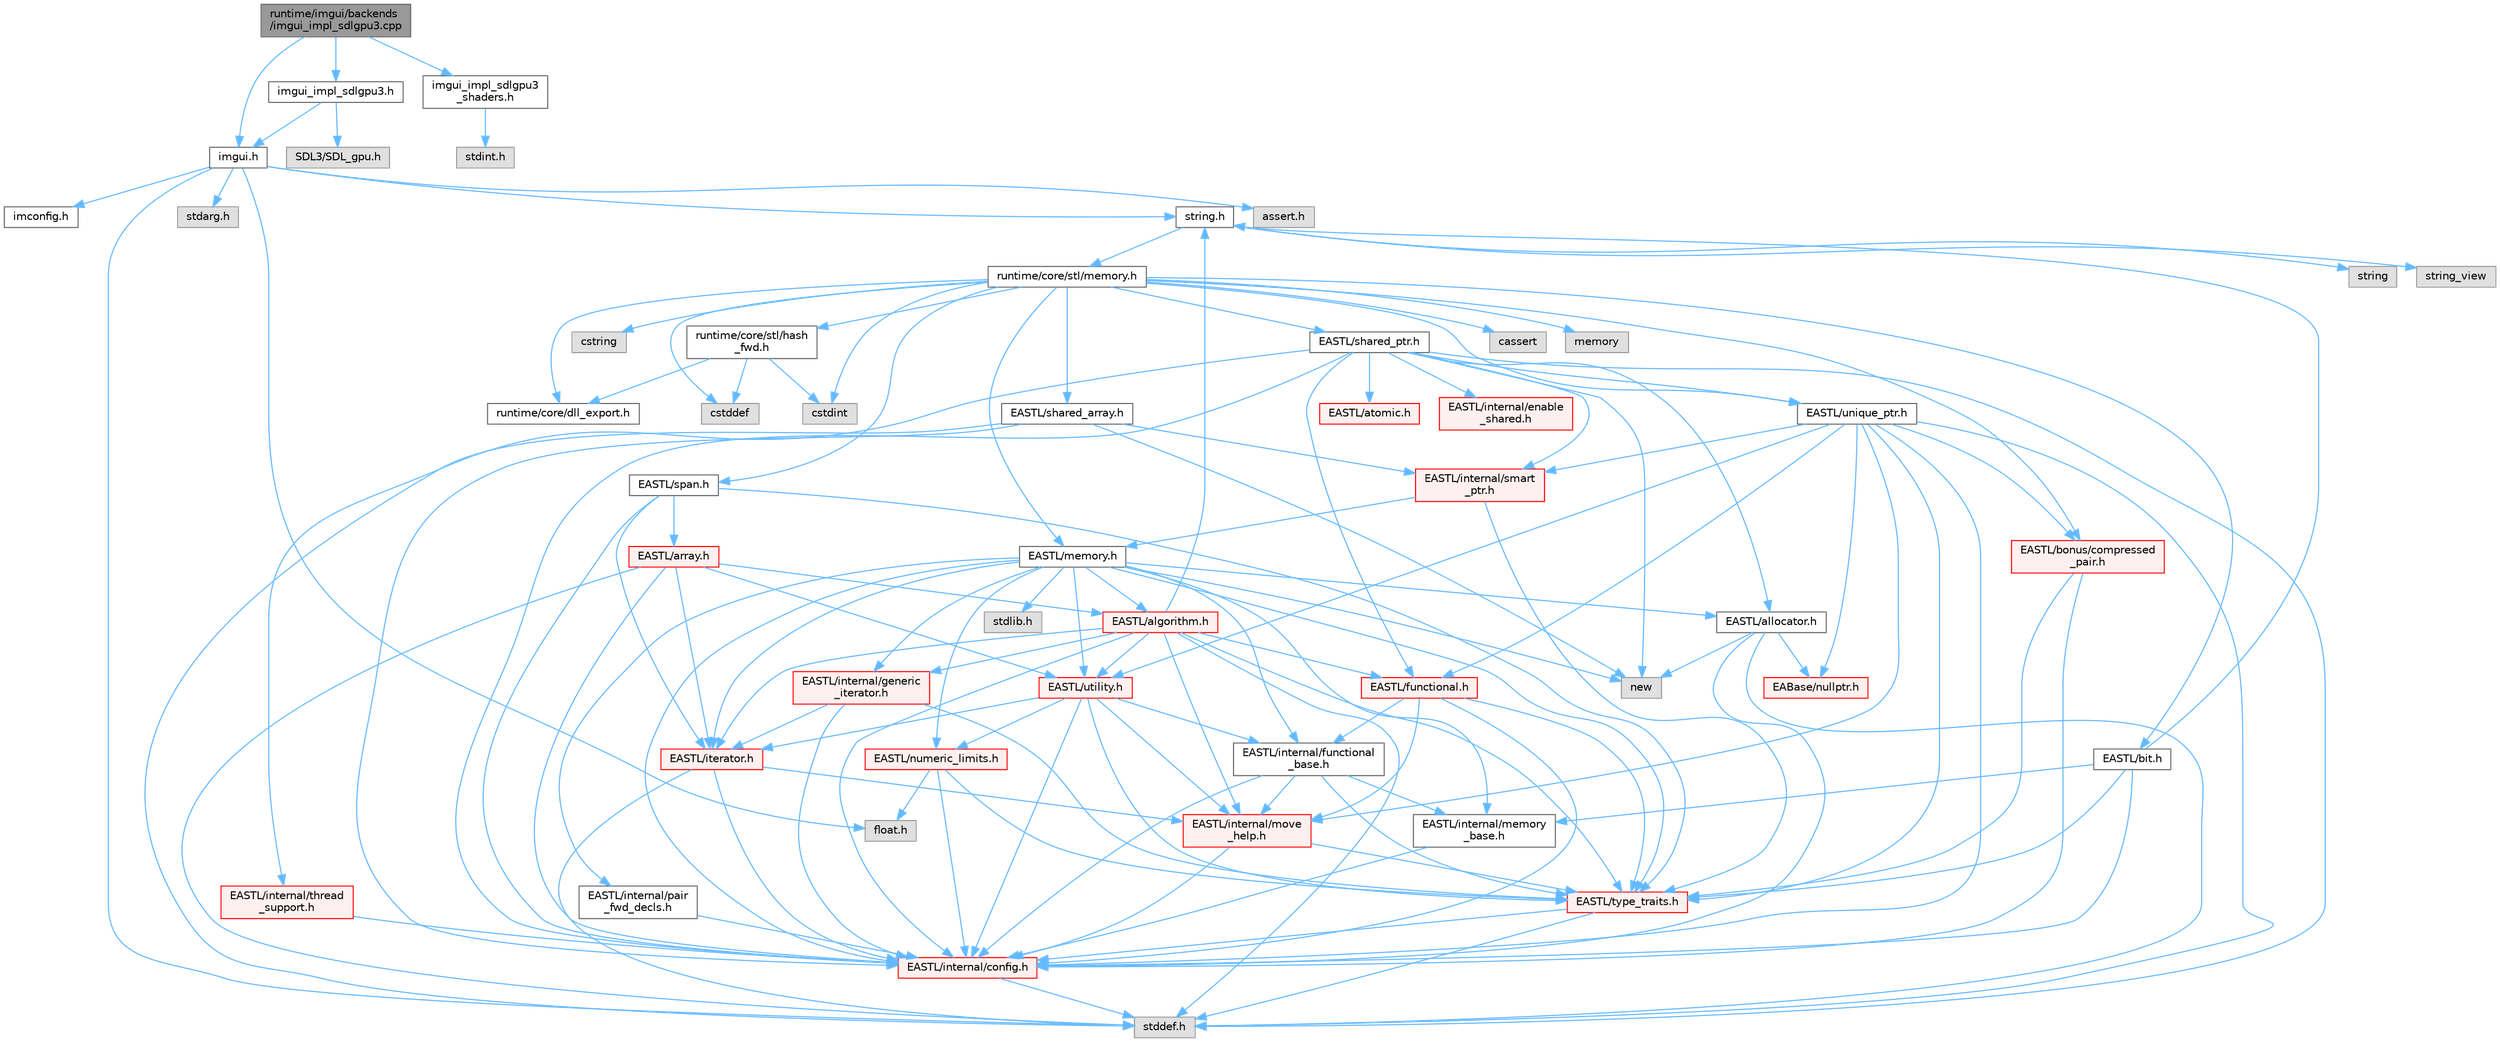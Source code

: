 digraph "runtime/imgui/backends/imgui_impl_sdlgpu3.cpp"
{
 // LATEX_PDF_SIZE
  bgcolor="transparent";
  edge [fontname=Helvetica,fontsize=10,labelfontname=Helvetica,labelfontsize=10];
  node [fontname=Helvetica,fontsize=10,shape=box,height=0.2,width=0.4];
  Node1 [id="Node000001",label="runtime/imgui/backends\l/imgui_impl_sdlgpu3.cpp",height=0.2,width=0.4,color="gray40", fillcolor="grey60", style="filled", fontcolor="black",tooltip=" "];
  Node1 -> Node2 [id="edge130_Node000001_Node000002",color="steelblue1",style="solid",tooltip=" "];
  Node2 [id="Node000002",label="imgui.h",height=0.2,width=0.4,color="grey40", fillcolor="white", style="filled",URL="$imgui_8h.html",tooltip=" "];
  Node2 -> Node3 [id="edge131_Node000002_Node000003",color="steelblue1",style="solid",tooltip=" "];
  Node3 [id="Node000003",label="imconfig.h",height=0.2,width=0.4,color="grey40", fillcolor="white", style="filled",URL="$imconfig_8h.html",tooltip=" "];
  Node2 -> Node4 [id="edge132_Node000002_Node000004",color="steelblue1",style="solid",tooltip=" "];
  Node4 [id="Node000004",label="float.h",height=0.2,width=0.4,color="grey60", fillcolor="#E0E0E0", style="filled",tooltip=" "];
  Node2 -> Node5 [id="edge133_Node000002_Node000005",color="steelblue1",style="solid",tooltip=" "];
  Node5 [id="Node000005",label="stdarg.h",height=0.2,width=0.4,color="grey60", fillcolor="#E0E0E0", style="filled",tooltip=" "];
  Node2 -> Node6 [id="edge134_Node000002_Node000006",color="steelblue1",style="solid",tooltip=" "];
  Node6 [id="Node000006",label="stddef.h",height=0.2,width=0.4,color="grey60", fillcolor="#E0E0E0", style="filled",tooltip=" "];
  Node2 -> Node7 [id="edge135_Node000002_Node000007",color="steelblue1",style="solid",tooltip=" "];
  Node7 [id="Node000007",label="string.h",height=0.2,width=0.4,color="grey40", fillcolor="white", style="filled",URL="$string_8h.html",tooltip=" "];
  Node7 -> Node8 [id="edge136_Node000007_Node000008",color="steelblue1",style="solid",tooltip=" "];
  Node8 [id="Node000008",label="string",height=0.2,width=0.4,color="grey60", fillcolor="#E0E0E0", style="filled",tooltip=" "];
  Node7 -> Node9 [id="edge137_Node000007_Node000009",color="steelblue1",style="solid",tooltip=" "];
  Node9 [id="Node000009",label="string_view",height=0.2,width=0.4,color="grey60", fillcolor="#E0E0E0", style="filled",tooltip=" "];
  Node7 -> Node10 [id="edge138_Node000007_Node000010",color="steelblue1",style="solid",tooltip=" "];
  Node10 [id="Node000010",label="runtime/core/stl/memory.h",height=0.2,width=0.4,color="grey40", fillcolor="white", style="filled",URL="$core_2stl_2memory_8h.html",tooltip=" "];
  Node10 -> Node11 [id="edge139_Node000010_Node000011",color="steelblue1",style="solid",tooltip=" "];
  Node11 [id="Node000011",label="cstddef",height=0.2,width=0.4,color="grey60", fillcolor="#E0E0E0", style="filled",tooltip=" "];
  Node10 -> Node12 [id="edge140_Node000010_Node000012",color="steelblue1",style="solid",tooltip=" "];
  Node12 [id="Node000012",label="cstdint",height=0.2,width=0.4,color="grey60", fillcolor="#E0E0E0", style="filled",tooltip=" "];
  Node10 -> Node13 [id="edge141_Node000010_Node000013",color="steelblue1",style="solid",tooltip=" "];
  Node13 [id="Node000013",label="cassert",height=0.2,width=0.4,color="grey60", fillcolor="#E0E0E0", style="filled",tooltip=" "];
  Node10 -> Node14 [id="edge142_Node000010_Node000014",color="steelblue1",style="solid",tooltip=" "];
  Node14 [id="Node000014",label="memory",height=0.2,width=0.4,color="grey60", fillcolor="#E0E0E0", style="filled",tooltip=" "];
  Node10 -> Node15 [id="edge143_Node000010_Node000015",color="steelblue1",style="solid",tooltip=" "];
  Node15 [id="Node000015",label="cstring",height=0.2,width=0.4,color="grey60", fillcolor="#E0E0E0", style="filled",tooltip=" "];
  Node10 -> Node16 [id="edge144_Node000010_Node000016",color="steelblue1",style="solid",tooltip=" "];
  Node16 [id="Node000016",label="EASTL/bit.h",height=0.2,width=0.4,color="grey40", fillcolor="white", style="filled",URL="$bit_8h.html",tooltip=" "];
  Node16 -> Node17 [id="edge145_Node000016_Node000017",color="steelblue1",style="solid",tooltip=" "];
  Node17 [id="Node000017",label="EASTL/internal/config.h",height=0.2,width=0.4,color="red", fillcolor="#FFF0F0", style="filled",URL="$config_8h.html",tooltip=" "];
  Node17 -> Node6 [id="edge146_Node000017_Node000006",color="steelblue1",style="solid",tooltip=" "];
  Node16 -> Node25 [id="edge147_Node000016_Node000025",color="steelblue1",style="solid",tooltip=" "];
  Node25 [id="Node000025",label="EASTL/internal/memory\l_base.h",height=0.2,width=0.4,color="grey40", fillcolor="white", style="filled",URL="$memory__base_8h.html",tooltip=" "];
  Node25 -> Node17 [id="edge148_Node000025_Node000017",color="steelblue1",style="solid",tooltip=" "];
  Node16 -> Node26 [id="edge149_Node000016_Node000026",color="steelblue1",style="solid",tooltip=" "];
  Node26 [id="Node000026",label="EASTL/type_traits.h",height=0.2,width=0.4,color="red", fillcolor="#FFF0F0", style="filled",URL="$_e_a_s_t_l_2include_2_e_a_s_t_l_2type__traits_8h.html",tooltip=" "];
  Node26 -> Node17 [id="edge150_Node000026_Node000017",color="steelblue1",style="solid",tooltip=" "];
  Node26 -> Node6 [id="edge151_Node000026_Node000006",color="steelblue1",style="solid",tooltip=" "];
  Node16 -> Node7 [id="edge152_Node000016_Node000007",color="steelblue1",style="solid",tooltip=" "];
  Node10 -> Node36 [id="edge153_Node000010_Node000036",color="steelblue1",style="solid",tooltip=" "];
  Node36 [id="Node000036",label="EASTL/memory.h",height=0.2,width=0.4,color="grey40", fillcolor="white", style="filled",URL="$_e_a_s_t_l_2include_2_e_a_s_t_l_2memory_8h.html",tooltip=" "];
  Node36 -> Node17 [id="edge154_Node000036_Node000017",color="steelblue1",style="solid",tooltip=" "];
  Node36 -> Node25 [id="edge155_Node000036_Node000025",color="steelblue1",style="solid",tooltip=" "];
  Node36 -> Node37 [id="edge156_Node000036_Node000037",color="steelblue1",style="solid",tooltip=" "];
  Node37 [id="Node000037",label="EASTL/internal/generic\l_iterator.h",height=0.2,width=0.4,color="red", fillcolor="#FFF0F0", style="filled",URL="$generic__iterator_8h.html",tooltip=" "];
  Node37 -> Node17 [id="edge157_Node000037_Node000017",color="steelblue1",style="solid",tooltip=" "];
  Node37 -> Node38 [id="edge158_Node000037_Node000038",color="steelblue1",style="solid",tooltip=" "];
  Node38 [id="Node000038",label="EASTL/iterator.h",height=0.2,width=0.4,color="red", fillcolor="#FFF0F0", style="filled",URL="$_e_a_s_t_l_2include_2_e_a_s_t_l_2iterator_8h.html",tooltip=" "];
  Node38 -> Node17 [id="edge159_Node000038_Node000017",color="steelblue1",style="solid",tooltip=" "];
  Node38 -> Node39 [id="edge160_Node000038_Node000039",color="steelblue1",style="solid",tooltip=" "];
  Node39 [id="Node000039",label="EASTL/internal/move\l_help.h",height=0.2,width=0.4,color="red", fillcolor="#FFF0F0", style="filled",URL="$move__help_8h.html",tooltip=" "];
  Node39 -> Node17 [id="edge161_Node000039_Node000017",color="steelblue1",style="solid",tooltip=" "];
  Node39 -> Node26 [id="edge162_Node000039_Node000026",color="steelblue1",style="solid",tooltip=" "];
  Node38 -> Node6 [id="edge163_Node000038_Node000006",color="steelblue1",style="solid",tooltip=" "];
  Node37 -> Node26 [id="edge164_Node000037_Node000026",color="steelblue1",style="solid",tooltip=" "];
  Node36 -> Node41 [id="edge165_Node000036_Node000041",color="steelblue1",style="solid",tooltip=" "];
  Node41 [id="Node000041",label="EASTL/internal/pair\l_fwd_decls.h",height=0.2,width=0.4,color="grey40", fillcolor="white", style="filled",URL="$pair__fwd__decls_8h.html",tooltip=" "];
  Node41 -> Node17 [id="edge166_Node000041_Node000017",color="steelblue1",style="solid",tooltip=" "];
  Node36 -> Node42 [id="edge167_Node000036_Node000042",color="steelblue1",style="solid",tooltip=" "];
  Node42 [id="Node000042",label="EASTL/internal/functional\l_base.h",height=0.2,width=0.4,color="grey40", fillcolor="white", style="filled",URL="$functional__base_8h.html",tooltip=" "];
  Node42 -> Node17 [id="edge168_Node000042_Node000017",color="steelblue1",style="solid",tooltip=" "];
  Node42 -> Node25 [id="edge169_Node000042_Node000025",color="steelblue1",style="solid",tooltip=" "];
  Node42 -> Node39 [id="edge170_Node000042_Node000039",color="steelblue1",style="solid",tooltip=" "];
  Node42 -> Node26 [id="edge171_Node000042_Node000026",color="steelblue1",style="solid",tooltip=" "];
  Node36 -> Node43 [id="edge172_Node000036_Node000043",color="steelblue1",style="solid",tooltip=" "];
  Node43 [id="Node000043",label="EASTL/algorithm.h",height=0.2,width=0.4,color="red", fillcolor="#FFF0F0", style="filled",URL="$_e_a_s_t_l_2include_2_e_a_s_t_l_2algorithm_8h.html",tooltip=" "];
  Node43 -> Node17 [id="edge173_Node000043_Node000017",color="steelblue1",style="solid",tooltip=" "];
  Node43 -> Node26 [id="edge174_Node000043_Node000026",color="steelblue1",style="solid",tooltip=" "];
  Node43 -> Node39 [id="edge175_Node000043_Node000039",color="steelblue1",style="solid",tooltip=" "];
  Node43 -> Node38 [id="edge176_Node000043_Node000038",color="steelblue1",style="solid",tooltip=" "];
  Node43 -> Node46 [id="edge177_Node000043_Node000046",color="steelblue1",style="solid",tooltip=" "];
  Node46 [id="Node000046",label="EASTL/functional.h",height=0.2,width=0.4,color="red", fillcolor="#FFF0F0", style="filled",URL="$_e_a_s_t_l_2include_2_e_a_s_t_l_2functional_8h.html",tooltip=" "];
  Node46 -> Node17 [id="edge178_Node000046_Node000017",color="steelblue1",style="solid",tooltip=" "];
  Node46 -> Node39 [id="edge179_Node000046_Node000039",color="steelblue1",style="solid",tooltip=" "];
  Node46 -> Node26 [id="edge180_Node000046_Node000026",color="steelblue1",style="solid",tooltip=" "];
  Node46 -> Node42 [id="edge181_Node000046_Node000042",color="steelblue1",style="solid",tooltip=" "];
  Node43 -> Node53 [id="edge182_Node000043_Node000053",color="steelblue1",style="solid",tooltip=" "];
  Node53 [id="Node000053",label="EASTL/utility.h",height=0.2,width=0.4,color="red", fillcolor="#FFF0F0", style="filled",URL="$_e_a_s_t_l_2include_2_e_a_s_t_l_2utility_8h.html",tooltip=" "];
  Node53 -> Node17 [id="edge183_Node000053_Node000017",color="steelblue1",style="solid",tooltip=" "];
  Node53 -> Node26 [id="edge184_Node000053_Node000026",color="steelblue1",style="solid",tooltip=" "];
  Node53 -> Node38 [id="edge185_Node000053_Node000038",color="steelblue1",style="solid",tooltip=" "];
  Node53 -> Node54 [id="edge186_Node000053_Node000054",color="steelblue1",style="solid",tooltip=" "];
  Node54 [id="Node000054",label="EASTL/numeric_limits.h",height=0.2,width=0.4,color="red", fillcolor="#FFF0F0", style="filled",URL="$numeric__limits_8h.html",tooltip=" "];
  Node54 -> Node17 [id="edge187_Node000054_Node000017",color="steelblue1",style="solid",tooltip=" "];
  Node54 -> Node26 [id="edge188_Node000054_Node000026",color="steelblue1",style="solid",tooltip=" "];
  Node54 -> Node4 [id="edge189_Node000054_Node000004",color="steelblue1",style="solid",tooltip=" "];
  Node53 -> Node42 [id="edge190_Node000053_Node000042",color="steelblue1",style="solid",tooltip=" "];
  Node53 -> Node39 [id="edge191_Node000053_Node000039",color="steelblue1",style="solid",tooltip=" "];
  Node43 -> Node37 [id="edge192_Node000043_Node000037",color="steelblue1",style="solid",tooltip=" "];
  Node43 -> Node6 [id="edge193_Node000043_Node000006",color="steelblue1",style="solid",tooltip=" "];
  Node43 -> Node7 [id="edge194_Node000043_Node000007",color="steelblue1",style="solid",tooltip=" "];
  Node36 -> Node26 [id="edge195_Node000036_Node000026",color="steelblue1",style="solid",tooltip=" "];
  Node36 -> Node50 [id="edge196_Node000036_Node000050",color="steelblue1",style="solid",tooltip=" "];
  Node50 [id="Node000050",label="EASTL/allocator.h",height=0.2,width=0.4,color="grey40", fillcolor="white", style="filled",URL="$allocator_8h.html",tooltip=" "];
  Node50 -> Node17 [id="edge197_Node000050_Node000017",color="steelblue1",style="solid",tooltip=" "];
  Node50 -> Node28 [id="edge198_Node000050_Node000028",color="steelblue1",style="solid",tooltip=" "];
  Node28 [id="Node000028",label="EABase/nullptr.h",height=0.2,width=0.4,color="red", fillcolor="#FFF0F0", style="filled",URL="$nullptr_8h.html",tooltip=" "];
  Node50 -> Node6 [id="edge199_Node000050_Node000006",color="steelblue1",style="solid",tooltip=" "];
  Node50 -> Node51 [id="edge200_Node000050_Node000051",color="steelblue1",style="solid",tooltip=" "];
  Node51 [id="Node000051",label="new",height=0.2,width=0.4,color="grey60", fillcolor="#E0E0E0", style="filled",tooltip=" "];
  Node36 -> Node38 [id="edge201_Node000036_Node000038",color="steelblue1",style="solid",tooltip=" "];
  Node36 -> Node53 [id="edge202_Node000036_Node000053",color="steelblue1",style="solid",tooltip=" "];
  Node36 -> Node54 [id="edge203_Node000036_Node000054",color="steelblue1",style="solid",tooltip=" "];
  Node36 -> Node62 [id="edge204_Node000036_Node000062",color="steelblue1",style="solid",tooltip=" "];
  Node62 [id="Node000062",label="stdlib.h",height=0.2,width=0.4,color="grey60", fillcolor="#E0E0E0", style="filled",tooltip=" "];
  Node36 -> Node51 [id="edge205_Node000036_Node000051",color="steelblue1",style="solid",tooltip=" "];
  Node10 -> Node63 [id="edge206_Node000010_Node000063",color="steelblue1",style="solid",tooltip=" "];
  Node63 [id="Node000063",label="EASTL/shared_array.h",height=0.2,width=0.4,color="grey40", fillcolor="white", style="filled",URL="$shared__array_8h.html",tooltip=" "];
  Node63 -> Node17 [id="edge207_Node000063_Node000017",color="steelblue1",style="solid",tooltip=" "];
  Node63 -> Node64 [id="edge208_Node000063_Node000064",color="steelblue1",style="solid",tooltip=" "];
  Node64 [id="Node000064",label="EASTL/internal/smart\l_ptr.h",height=0.2,width=0.4,color="red", fillcolor="#FFF0F0", style="filled",URL="$smart__ptr_8h.html",tooltip=" "];
  Node64 -> Node36 [id="edge209_Node000064_Node000036",color="steelblue1",style="solid",tooltip=" "];
  Node64 -> Node26 [id="edge210_Node000064_Node000026",color="steelblue1",style="solid",tooltip=" "];
  Node63 -> Node51 [id="edge211_Node000063_Node000051",color="steelblue1",style="solid",tooltip=" "];
  Node63 -> Node6 [id="edge212_Node000063_Node000006",color="steelblue1",style="solid",tooltip=" "];
  Node10 -> Node66 [id="edge213_Node000010_Node000066",color="steelblue1",style="solid",tooltip=" "];
  Node66 [id="Node000066",label="EASTL/unique_ptr.h",height=0.2,width=0.4,color="grey40", fillcolor="white", style="filled",URL="$unique__ptr_8h.html",tooltip=" "];
  Node66 -> Node28 [id="edge214_Node000066_Node000028",color="steelblue1",style="solid",tooltip=" "];
  Node66 -> Node67 [id="edge215_Node000066_Node000067",color="steelblue1",style="solid",tooltip=" "];
  Node67 [id="Node000067",label="EASTL/bonus/compressed\l_pair.h",height=0.2,width=0.4,color="red", fillcolor="#FFF0F0", style="filled",URL="$compressed__pair_8h.html",tooltip=" "];
  Node67 -> Node17 [id="edge216_Node000067_Node000017",color="steelblue1",style="solid",tooltip=" "];
  Node67 -> Node26 [id="edge217_Node000067_Node000026",color="steelblue1",style="solid",tooltip=" "];
  Node66 -> Node46 [id="edge218_Node000066_Node000046",color="steelblue1",style="solid",tooltip=" "];
  Node66 -> Node17 [id="edge219_Node000066_Node000017",color="steelblue1",style="solid",tooltip=" "];
  Node66 -> Node39 [id="edge220_Node000066_Node000039",color="steelblue1",style="solid",tooltip=" "];
  Node66 -> Node64 [id="edge221_Node000066_Node000064",color="steelblue1",style="solid",tooltip=" "];
  Node66 -> Node26 [id="edge222_Node000066_Node000026",color="steelblue1",style="solid",tooltip=" "];
  Node66 -> Node53 [id="edge223_Node000066_Node000053",color="steelblue1",style="solid",tooltip=" "];
  Node66 -> Node6 [id="edge224_Node000066_Node000006",color="steelblue1",style="solid",tooltip=" "];
  Node10 -> Node69 [id="edge225_Node000010_Node000069",color="steelblue1",style="solid",tooltip=" "];
  Node69 [id="Node000069",label="EASTL/shared_ptr.h",height=0.2,width=0.4,color="grey40", fillcolor="white", style="filled",URL="$shared__ptr_8h.html",tooltip=" "];
  Node69 -> Node17 [id="edge226_Node000069_Node000017",color="steelblue1",style="solid",tooltip=" "];
  Node69 -> Node64 [id="edge227_Node000069_Node000064",color="steelblue1",style="solid",tooltip=" "];
  Node69 -> Node70 [id="edge228_Node000069_Node000070",color="steelblue1",style="solid",tooltip=" "];
  Node70 [id="Node000070",label="EASTL/internal/thread\l_support.h",height=0.2,width=0.4,color="red", fillcolor="#FFF0F0", style="filled",URL="$thread__support_8h.html",tooltip=" "];
  Node70 -> Node17 [id="edge229_Node000070_Node000017",color="steelblue1",style="solid",tooltip=" "];
  Node69 -> Node66 [id="edge230_Node000069_Node000066",color="steelblue1",style="solid",tooltip=" "];
  Node69 -> Node46 [id="edge231_Node000069_Node000046",color="steelblue1",style="solid",tooltip=" "];
  Node69 -> Node50 [id="edge232_Node000069_Node000050",color="steelblue1",style="solid",tooltip=" "];
  Node69 -> Node71 [id="edge233_Node000069_Node000071",color="steelblue1",style="solid",tooltip=" "];
  Node71 [id="Node000071",label="EASTL/atomic.h",height=0.2,width=0.4,color="red", fillcolor="#FFF0F0", style="filled",URL="$_e_a_s_t_l_2include_2_e_a_s_t_l_2atomic_8h.html",tooltip=" "];
  Node69 -> Node51 [id="edge234_Node000069_Node000051",color="steelblue1",style="solid",tooltip=" "];
  Node69 -> Node6 [id="edge235_Node000069_Node000006",color="steelblue1",style="solid",tooltip=" "];
  Node69 -> Node148 [id="edge236_Node000069_Node000148",color="steelblue1",style="solid",tooltip=" "];
  Node148 [id="Node000148",label="EASTL/internal/enable\l_shared.h",height=0.2,width=0.4,color="red", fillcolor="#FFF0F0", style="filled",URL="$enable__shared_8h.html",tooltip=" "];
  Node10 -> Node149 [id="edge237_Node000010_Node000149",color="steelblue1",style="solid",tooltip=" "];
  Node149 [id="Node000149",label="EASTL/span.h",height=0.2,width=0.4,color="grey40", fillcolor="white", style="filled",URL="$span_8h.html",tooltip=" "];
  Node149 -> Node17 [id="edge238_Node000149_Node000017",color="steelblue1",style="solid",tooltip=" "];
  Node149 -> Node26 [id="edge239_Node000149_Node000026",color="steelblue1",style="solid",tooltip=" "];
  Node149 -> Node38 [id="edge240_Node000149_Node000038",color="steelblue1",style="solid",tooltip=" "];
  Node149 -> Node150 [id="edge241_Node000149_Node000150",color="steelblue1",style="solid",tooltip=" "];
  Node150 [id="Node000150",label="EASTL/array.h",height=0.2,width=0.4,color="red", fillcolor="#FFF0F0", style="filled",URL="$array_8h.html",tooltip=" "];
  Node150 -> Node17 [id="edge242_Node000150_Node000017",color="steelblue1",style="solid",tooltip=" "];
  Node150 -> Node38 [id="edge243_Node000150_Node000038",color="steelblue1",style="solid",tooltip=" "];
  Node150 -> Node43 [id="edge244_Node000150_Node000043",color="steelblue1",style="solid",tooltip=" "];
  Node150 -> Node53 [id="edge245_Node000150_Node000053",color="steelblue1",style="solid",tooltip=" "];
  Node150 -> Node6 [id="edge246_Node000150_Node000006",color="steelblue1",style="solid",tooltip=" "];
  Node10 -> Node67 [id="edge247_Node000010_Node000067",color="steelblue1",style="solid",tooltip=" "];
  Node10 -> Node152 [id="edge248_Node000010_Node000152",color="steelblue1",style="solid",tooltip=" "];
  Node152 [id="Node000152",label="runtime/core/dll_export.h",height=0.2,width=0.4,color="grey40", fillcolor="white", style="filled",URL="$dll__export_8h.html",tooltip=" "];
  Node10 -> Node153 [id="edge249_Node000010_Node000153",color="steelblue1",style="solid",tooltip=" "];
  Node153 [id="Node000153",label="runtime/core/stl/hash\l_fwd.h",height=0.2,width=0.4,color="grey40", fillcolor="white", style="filled",URL="$hash__fwd_8h.html",tooltip=" "];
  Node153 -> Node11 [id="edge250_Node000153_Node000011",color="steelblue1",style="solid",tooltip=" "];
  Node153 -> Node12 [id="edge251_Node000153_Node000012",color="steelblue1",style="solid",tooltip=" "];
  Node153 -> Node152 [id="edge252_Node000153_Node000152",color="steelblue1",style="solid",tooltip=" "];
  Node2 -> Node154 [id="edge253_Node000002_Node000154",color="steelblue1",style="solid",tooltip=" "];
  Node154 [id="Node000154",label="assert.h",height=0.2,width=0.4,color="grey60", fillcolor="#E0E0E0", style="filled",tooltip=" "];
  Node1 -> Node155 [id="edge254_Node000001_Node000155",color="steelblue1",style="solid",tooltip=" "];
  Node155 [id="Node000155",label="imgui_impl_sdlgpu3.h",height=0.2,width=0.4,color="grey40", fillcolor="white", style="filled",URL="$imgui__impl__sdlgpu3_8h.html",tooltip=" "];
  Node155 -> Node2 [id="edge255_Node000155_Node000002",color="steelblue1",style="solid",tooltip=" "];
  Node155 -> Node156 [id="edge256_Node000155_Node000156",color="steelblue1",style="solid",tooltip=" "];
  Node156 [id="Node000156",label="SDL3/SDL_gpu.h",height=0.2,width=0.4,color="grey60", fillcolor="#E0E0E0", style="filled",tooltip=" "];
  Node1 -> Node157 [id="edge257_Node000001_Node000157",color="steelblue1",style="solid",tooltip=" "];
  Node157 [id="Node000157",label="imgui_impl_sdlgpu3\l_shaders.h",height=0.2,width=0.4,color="grey40", fillcolor="white", style="filled",URL="$imgui__impl__sdlgpu3__shaders_8h.html",tooltip=" "];
  Node157 -> Node158 [id="edge258_Node000157_Node000158",color="steelblue1",style="solid",tooltip=" "];
  Node158 [id="Node000158",label="stdint.h",height=0.2,width=0.4,color="grey60", fillcolor="#E0E0E0", style="filled",tooltip=" "];
}
